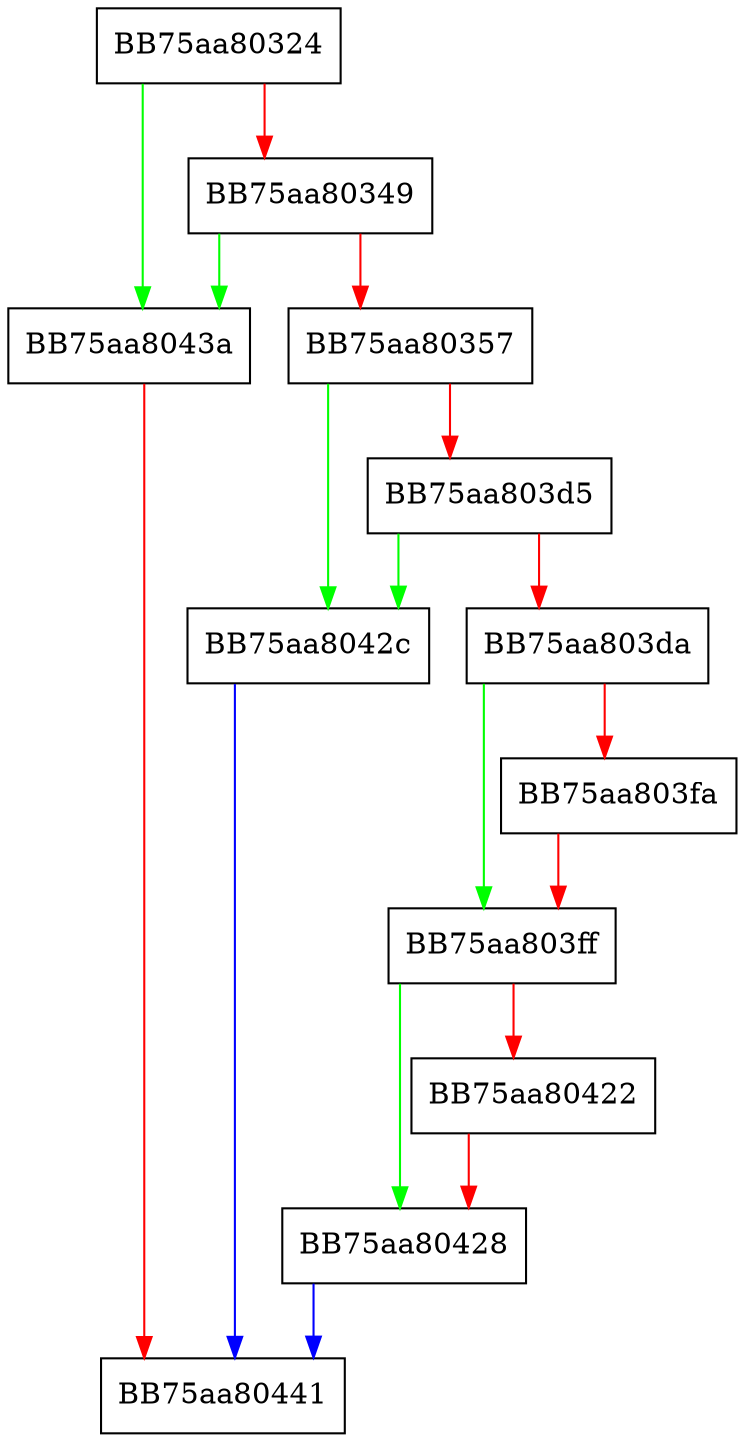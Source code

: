 digraph alloc_VMM_swap {
  node [shape="box"];
  graph [splines=ortho];
  BB75aa80324 -> BB75aa8043a [color="green"];
  BB75aa80324 -> BB75aa80349 [color="red"];
  BB75aa80349 -> BB75aa8043a [color="green"];
  BB75aa80349 -> BB75aa80357 [color="red"];
  BB75aa80357 -> BB75aa8042c [color="green"];
  BB75aa80357 -> BB75aa803d5 [color="red"];
  BB75aa803d5 -> BB75aa8042c [color="green"];
  BB75aa803d5 -> BB75aa803da [color="red"];
  BB75aa803da -> BB75aa803ff [color="green"];
  BB75aa803da -> BB75aa803fa [color="red"];
  BB75aa803fa -> BB75aa803ff [color="red"];
  BB75aa803ff -> BB75aa80428 [color="green"];
  BB75aa803ff -> BB75aa80422 [color="red"];
  BB75aa80422 -> BB75aa80428 [color="red"];
  BB75aa80428 -> BB75aa80441 [color="blue"];
  BB75aa8042c -> BB75aa80441 [color="blue"];
  BB75aa8043a -> BB75aa80441 [color="red"];
}